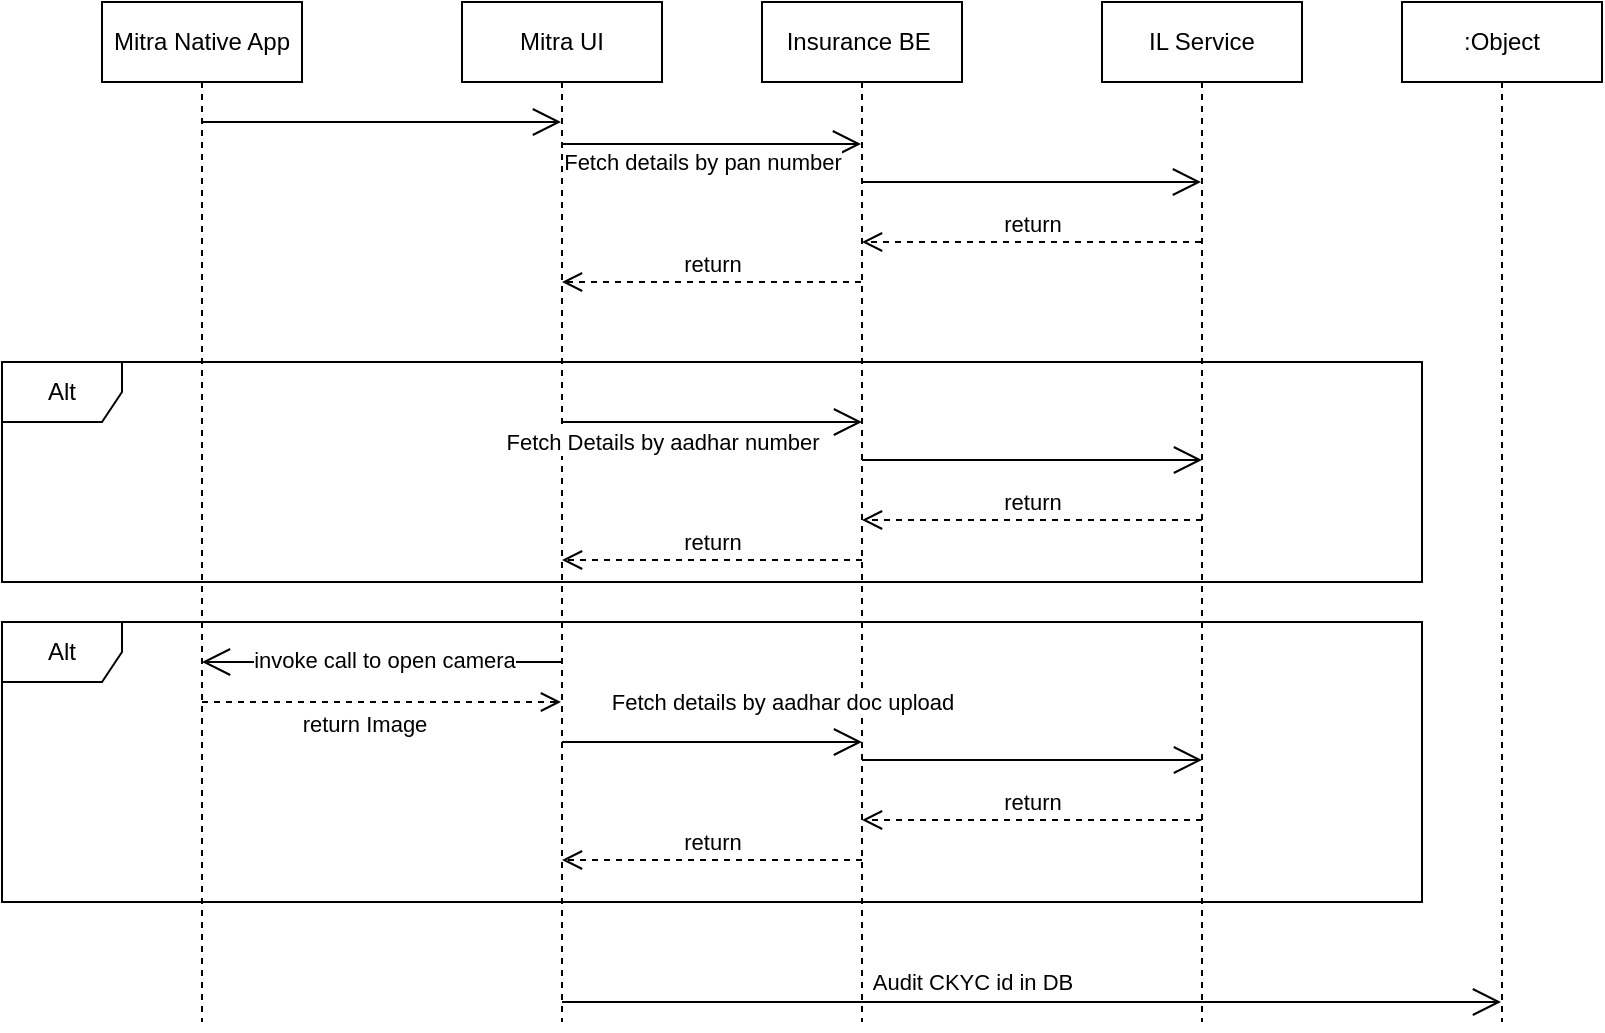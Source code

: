 <mxfile version="21.3.2" type="github">
  <diagram name="Page-1" id="nM72WajhEa3cOTkmUVcP">
    <mxGraphModel dx="1194" dy="648" grid="1" gridSize="10" guides="1" tooltips="1" connect="1" arrows="1" fold="1" page="1" pageScale="1" pageWidth="850" pageHeight="1100" math="0" shadow="0">
      <root>
        <mxCell id="0" />
        <mxCell id="1" parent="0" />
        <mxCell id="abmXcivrycV-v_4Pk3xf-1" value="Mitra Native App" style="shape=umlLifeline;perimeter=lifelinePerimeter;whiteSpace=wrap;html=1;container=1;dropTarget=0;collapsible=0;recursiveResize=0;outlineConnect=0;portConstraint=eastwest;newEdgeStyle={&quot;edgeStyle&quot;:&quot;elbowEdgeStyle&quot;,&quot;elbow&quot;:&quot;vertical&quot;,&quot;curved&quot;:0,&quot;rounded&quot;:0};" vertex="1" parent="1">
          <mxGeometry x="90" y="50" width="100" height="510" as="geometry" />
        </mxCell>
        <mxCell id="abmXcivrycV-v_4Pk3xf-2" value="Mitra UI" style="shape=umlLifeline;perimeter=lifelinePerimeter;whiteSpace=wrap;html=1;container=1;dropTarget=0;collapsible=0;recursiveResize=0;outlineConnect=0;portConstraint=eastwest;newEdgeStyle={&quot;edgeStyle&quot;:&quot;elbowEdgeStyle&quot;,&quot;elbow&quot;:&quot;vertical&quot;,&quot;curved&quot;:0,&quot;rounded&quot;:0};" vertex="1" parent="1">
          <mxGeometry x="270" y="50" width="100" height="510" as="geometry" />
        </mxCell>
        <mxCell id="abmXcivrycV-v_4Pk3xf-3" value="Insurance BE&amp;nbsp;" style="shape=umlLifeline;perimeter=lifelinePerimeter;whiteSpace=wrap;html=1;container=1;dropTarget=0;collapsible=0;recursiveResize=0;outlineConnect=0;portConstraint=eastwest;newEdgeStyle={&quot;edgeStyle&quot;:&quot;elbowEdgeStyle&quot;,&quot;elbow&quot;:&quot;vertical&quot;,&quot;curved&quot;:0,&quot;rounded&quot;:0};" vertex="1" parent="1">
          <mxGeometry x="420" y="50" width="100" height="510" as="geometry" />
        </mxCell>
        <mxCell id="abmXcivrycV-v_4Pk3xf-4" value="IL Service" style="shape=umlLifeline;perimeter=lifelinePerimeter;whiteSpace=wrap;html=1;container=1;dropTarget=0;collapsible=0;recursiveResize=0;outlineConnect=0;portConstraint=eastwest;newEdgeStyle={&quot;edgeStyle&quot;:&quot;elbowEdgeStyle&quot;,&quot;elbow&quot;:&quot;vertical&quot;,&quot;curved&quot;:0,&quot;rounded&quot;:0};" vertex="1" parent="1">
          <mxGeometry x="590" y="50" width="100" height="510" as="geometry" />
        </mxCell>
        <mxCell id="abmXcivrycV-v_4Pk3xf-5" value="" style="endArrow=open;endFill=1;endSize=12;html=1;rounded=0;" edge="1" parent="1" target="abmXcivrycV-v_4Pk3xf-3">
          <mxGeometry width="160" relative="1" as="geometry">
            <mxPoint x="320" y="121" as="sourcePoint" />
            <mxPoint x="500" y="340" as="targetPoint" />
          </mxGeometry>
        </mxCell>
        <mxCell id="abmXcivrycV-v_4Pk3xf-26" value="Fetch details by pan number" style="edgeLabel;html=1;align=center;verticalAlign=middle;resizable=0;points=[];" vertex="1" connectable="0" parent="abmXcivrycV-v_4Pk3xf-5">
          <mxGeometry x="-0.411" y="-2" relative="1" as="geometry">
            <mxPoint x="26" y="7" as="offset" />
          </mxGeometry>
        </mxCell>
        <mxCell id="abmXcivrycV-v_4Pk3xf-6" value="" style="endArrow=open;endFill=1;endSize=12;html=1;rounded=0;" edge="1" parent="1" source="abmXcivrycV-v_4Pk3xf-1" target="abmXcivrycV-v_4Pk3xf-2">
          <mxGeometry width="160" relative="1" as="geometry">
            <mxPoint x="340" y="340" as="sourcePoint" />
            <mxPoint x="500" y="340" as="targetPoint" />
            <Array as="points">
              <mxPoint x="230" y="110" />
            </Array>
          </mxGeometry>
        </mxCell>
        <mxCell id="abmXcivrycV-v_4Pk3xf-7" value="" style="endArrow=open;endFill=1;endSize=12;html=1;rounded=0;" edge="1" parent="1" source="abmXcivrycV-v_4Pk3xf-3" target="abmXcivrycV-v_4Pk3xf-4">
          <mxGeometry width="160" relative="1" as="geometry">
            <mxPoint x="340" y="340" as="sourcePoint" />
            <mxPoint x="500" y="340" as="targetPoint" />
            <Array as="points">
              <mxPoint x="560" y="140" />
            </Array>
          </mxGeometry>
        </mxCell>
        <mxCell id="abmXcivrycV-v_4Pk3xf-9" value="return" style="html=1;verticalAlign=bottom;endArrow=open;dashed=1;endSize=8;edgeStyle=elbowEdgeStyle;elbow=vertical;curved=0;rounded=0;" edge="1" parent="1" source="abmXcivrycV-v_4Pk3xf-3" target="abmXcivrycV-v_4Pk3xf-2">
          <mxGeometry relative="1" as="geometry">
            <mxPoint x="460" y="340" as="sourcePoint" />
            <mxPoint x="380" y="340" as="targetPoint" />
            <Array as="points">
              <mxPoint x="400" y="190" />
            </Array>
          </mxGeometry>
        </mxCell>
        <mxCell id="abmXcivrycV-v_4Pk3xf-10" value="return" style="html=1;verticalAlign=bottom;endArrow=open;dashed=1;endSize=8;edgeStyle=elbowEdgeStyle;elbow=vertical;curved=0;rounded=0;" edge="1" parent="1" source="abmXcivrycV-v_4Pk3xf-4" target="abmXcivrycV-v_4Pk3xf-3">
          <mxGeometry relative="1" as="geometry">
            <mxPoint x="460" y="340" as="sourcePoint" />
            <mxPoint x="380" y="340" as="targetPoint" />
            <Array as="points">
              <mxPoint x="560" y="170" />
            </Array>
          </mxGeometry>
        </mxCell>
        <mxCell id="abmXcivrycV-v_4Pk3xf-11" value="Alt" style="shape=umlFrame;whiteSpace=wrap;html=1;pointerEvents=0;" vertex="1" parent="1">
          <mxGeometry x="40" y="230" width="710" height="110" as="geometry" />
        </mxCell>
        <mxCell id="abmXcivrycV-v_4Pk3xf-12" value="" style="endArrow=open;endFill=1;endSize=12;html=1;rounded=0;" edge="1" parent="1">
          <mxGeometry width="160" relative="1" as="geometry">
            <mxPoint x="320" y="260" as="sourcePoint" />
            <mxPoint x="470" y="260" as="targetPoint" />
          </mxGeometry>
        </mxCell>
        <mxCell id="abmXcivrycV-v_4Pk3xf-25" value="Fetch Details by aadhar number" style="edgeLabel;html=1;align=center;verticalAlign=middle;resizable=0;points=[];" vertex="1" connectable="0" parent="abmXcivrycV-v_4Pk3xf-12">
          <mxGeometry x="-0.307" relative="1" as="geometry">
            <mxPoint x="-2" y="10" as="offset" />
          </mxGeometry>
        </mxCell>
        <mxCell id="abmXcivrycV-v_4Pk3xf-13" value="" style="endArrow=open;endFill=1;endSize=12;html=1;rounded=0;" edge="1" parent="1">
          <mxGeometry width="160" relative="1" as="geometry">
            <mxPoint x="470" y="279" as="sourcePoint" />
            <mxPoint x="640" y="279" as="targetPoint" />
            <Array as="points">
              <mxPoint x="560" y="279" />
            </Array>
          </mxGeometry>
        </mxCell>
        <mxCell id="abmXcivrycV-v_4Pk3xf-14" value="return" style="html=1;verticalAlign=bottom;endArrow=open;dashed=1;endSize=8;edgeStyle=elbowEdgeStyle;elbow=vertical;curved=0;rounded=0;" edge="1" parent="1">
          <mxGeometry relative="1" as="geometry">
            <mxPoint x="470" y="329" as="sourcePoint" />
            <mxPoint x="320" y="329" as="targetPoint" />
            <Array as="points">
              <mxPoint x="400" y="329" />
            </Array>
          </mxGeometry>
        </mxCell>
        <mxCell id="abmXcivrycV-v_4Pk3xf-15" value="return" style="html=1;verticalAlign=bottom;endArrow=open;dashed=1;endSize=8;edgeStyle=elbowEdgeStyle;elbow=vertical;curved=0;rounded=0;" edge="1" parent="1">
          <mxGeometry relative="1" as="geometry">
            <mxPoint x="640" y="309" as="sourcePoint" />
            <mxPoint x="470" y="309" as="targetPoint" />
            <Array as="points">
              <mxPoint x="560" y="309" />
            </Array>
          </mxGeometry>
        </mxCell>
        <mxCell id="abmXcivrycV-v_4Pk3xf-16" value="Alt" style="shape=umlFrame;whiteSpace=wrap;html=1;pointerEvents=0;" vertex="1" parent="1">
          <mxGeometry x="40" y="360" width="710" height="140" as="geometry" />
        </mxCell>
        <mxCell id="abmXcivrycV-v_4Pk3xf-17" value="" style="endArrow=open;endFill=1;endSize=12;html=1;rounded=0;" edge="1" parent="1">
          <mxGeometry width="160" relative="1" as="geometry">
            <mxPoint x="320" y="420" as="sourcePoint" />
            <mxPoint x="470" y="420" as="targetPoint" />
          </mxGeometry>
        </mxCell>
        <mxCell id="abmXcivrycV-v_4Pk3xf-27" value="Fetch details by aadhar doc upload" style="edgeLabel;html=1;align=center;verticalAlign=middle;resizable=0;points=[];" vertex="1" connectable="0" parent="abmXcivrycV-v_4Pk3xf-17">
          <mxGeometry x="-0.36" y="1" relative="1" as="geometry">
            <mxPoint x="62" y="-19" as="offset" />
          </mxGeometry>
        </mxCell>
        <mxCell id="abmXcivrycV-v_4Pk3xf-18" value="" style="endArrow=open;endFill=1;endSize=12;html=1;rounded=0;" edge="1" parent="1">
          <mxGeometry width="160" relative="1" as="geometry">
            <mxPoint x="470" y="429" as="sourcePoint" />
            <mxPoint x="640" y="429" as="targetPoint" />
            <Array as="points">
              <mxPoint x="560" y="429" />
            </Array>
          </mxGeometry>
        </mxCell>
        <mxCell id="abmXcivrycV-v_4Pk3xf-19" value="return" style="html=1;verticalAlign=bottom;endArrow=open;dashed=1;endSize=8;edgeStyle=elbowEdgeStyle;elbow=vertical;curved=0;rounded=0;" edge="1" parent="1">
          <mxGeometry relative="1" as="geometry">
            <mxPoint x="470" y="479" as="sourcePoint" />
            <mxPoint x="320" y="479" as="targetPoint" />
            <Array as="points">
              <mxPoint x="400" y="479" />
            </Array>
          </mxGeometry>
        </mxCell>
        <mxCell id="abmXcivrycV-v_4Pk3xf-20" value="return" style="html=1;verticalAlign=bottom;endArrow=open;dashed=1;endSize=8;edgeStyle=elbowEdgeStyle;elbow=vertical;curved=0;rounded=0;" edge="1" parent="1">
          <mxGeometry relative="1" as="geometry">
            <mxPoint x="640" y="459" as="sourcePoint" />
            <mxPoint x="470" y="459" as="targetPoint" />
            <Array as="points">
              <mxPoint x="560" y="459" />
            </Array>
          </mxGeometry>
        </mxCell>
        <mxCell id="abmXcivrycV-v_4Pk3xf-21" value="" style="endArrow=open;endFill=1;endSize=12;html=1;rounded=0;" edge="1" parent="1" source="abmXcivrycV-v_4Pk3xf-2" target="abmXcivrycV-v_4Pk3xf-1">
          <mxGeometry width="160" relative="1" as="geometry">
            <mxPoint x="340" y="340" as="sourcePoint" />
            <mxPoint x="500" y="340" as="targetPoint" />
            <Array as="points">
              <mxPoint x="210" y="380" />
            </Array>
          </mxGeometry>
        </mxCell>
        <mxCell id="abmXcivrycV-v_4Pk3xf-24" value="invoke call to open camera" style="edgeLabel;html=1;align=center;verticalAlign=middle;resizable=0;points=[];" vertex="1" connectable="0" parent="abmXcivrycV-v_4Pk3xf-21">
          <mxGeometry x="0.483" y="-1" relative="1" as="geometry">
            <mxPoint x="44" as="offset" />
          </mxGeometry>
        </mxCell>
        <mxCell id="abmXcivrycV-v_4Pk3xf-22" value="return Image" style="html=1;verticalAlign=bottom;endArrow=open;dashed=1;endSize=8;edgeStyle=elbowEdgeStyle;elbow=vertical;curved=0;rounded=0;" edge="1" parent="1" source="abmXcivrycV-v_4Pk3xf-1" target="abmXcivrycV-v_4Pk3xf-2">
          <mxGeometry x="-0.106" y="-20" relative="1" as="geometry">
            <mxPoint x="460" y="340" as="sourcePoint" />
            <mxPoint x="380" y="340" as="targetPoint" />
            <Array as="points">
              <mxPoint x="200" y="400" />
            </Array>
            <mxPoint x="1" as="offset" />
          </mxGeometry>
        </mxCell>
        <mxCell id="abmXcivrycV-v_4Pk3xf-29" value=":Object" style="shape=umlLifeline;perimeter=lifelinePerimeter;whiteSpace=wrap;html=1;container=1;dropTarget=0;collapsible=0;recursiveResize=0;outlineConnect=0;portConstraint=eastwest;newEdgeStyle={&quot;edgeStyle&quot;:&quot;elbowEdgeStyle&quot;,&quot;elbow&quot;:&quot;vertical&quot;,&quot;curved&quot;:0,&quot;rounded&quot;:0};" vertex="1" parent="1">
          <mxGeometry x="740" y="50" width="100" height="510" as="geometry" />
        </mxCell>
        <mxCell id="abmXcivrycV-v_4Pk3xf-30" value="" style="endArrow=open;endFill=1;endSize=12;html=1;rounded=0;" edge="1" parent="1" source="abmXcivrycV-v_4Pk3xf-2" target="abmXcivrycV-v_4Pk3xf-29">
          <mxGeometry width="160" relative="1" as="geometry">
            <mxPoint x="340" y="340" as="sourcePoint" />
            <mxPoint x="500" y="340" as="targetPoint" />
            <Array as="points">
              <mxPoint x="420" y="550" />
              <mxPoint x="510" y="550" />
            </Array>
          </mxGeometry>
        </mxCell>
        <mxCell id="abmXcivrycV-v_4Pk3xf-31" value="Audit CKYC id in DB" style="edgeLabel;html=1;align=center;verticalAlign=middle;resizable=0;points=[];" vertex="1" connectable="0" parent="abmXcivrycV-v_4Pk3xf-30">
          <mxGeometry x="-0.13" y="2" relative="1" as="geometry">
            <mxPoint x="1" y="-8" as="offset" />
          </mxGeometry>
        </mxCell>
      </root>
    </mxGraphModel>
  </diagram>
</mxfile>
